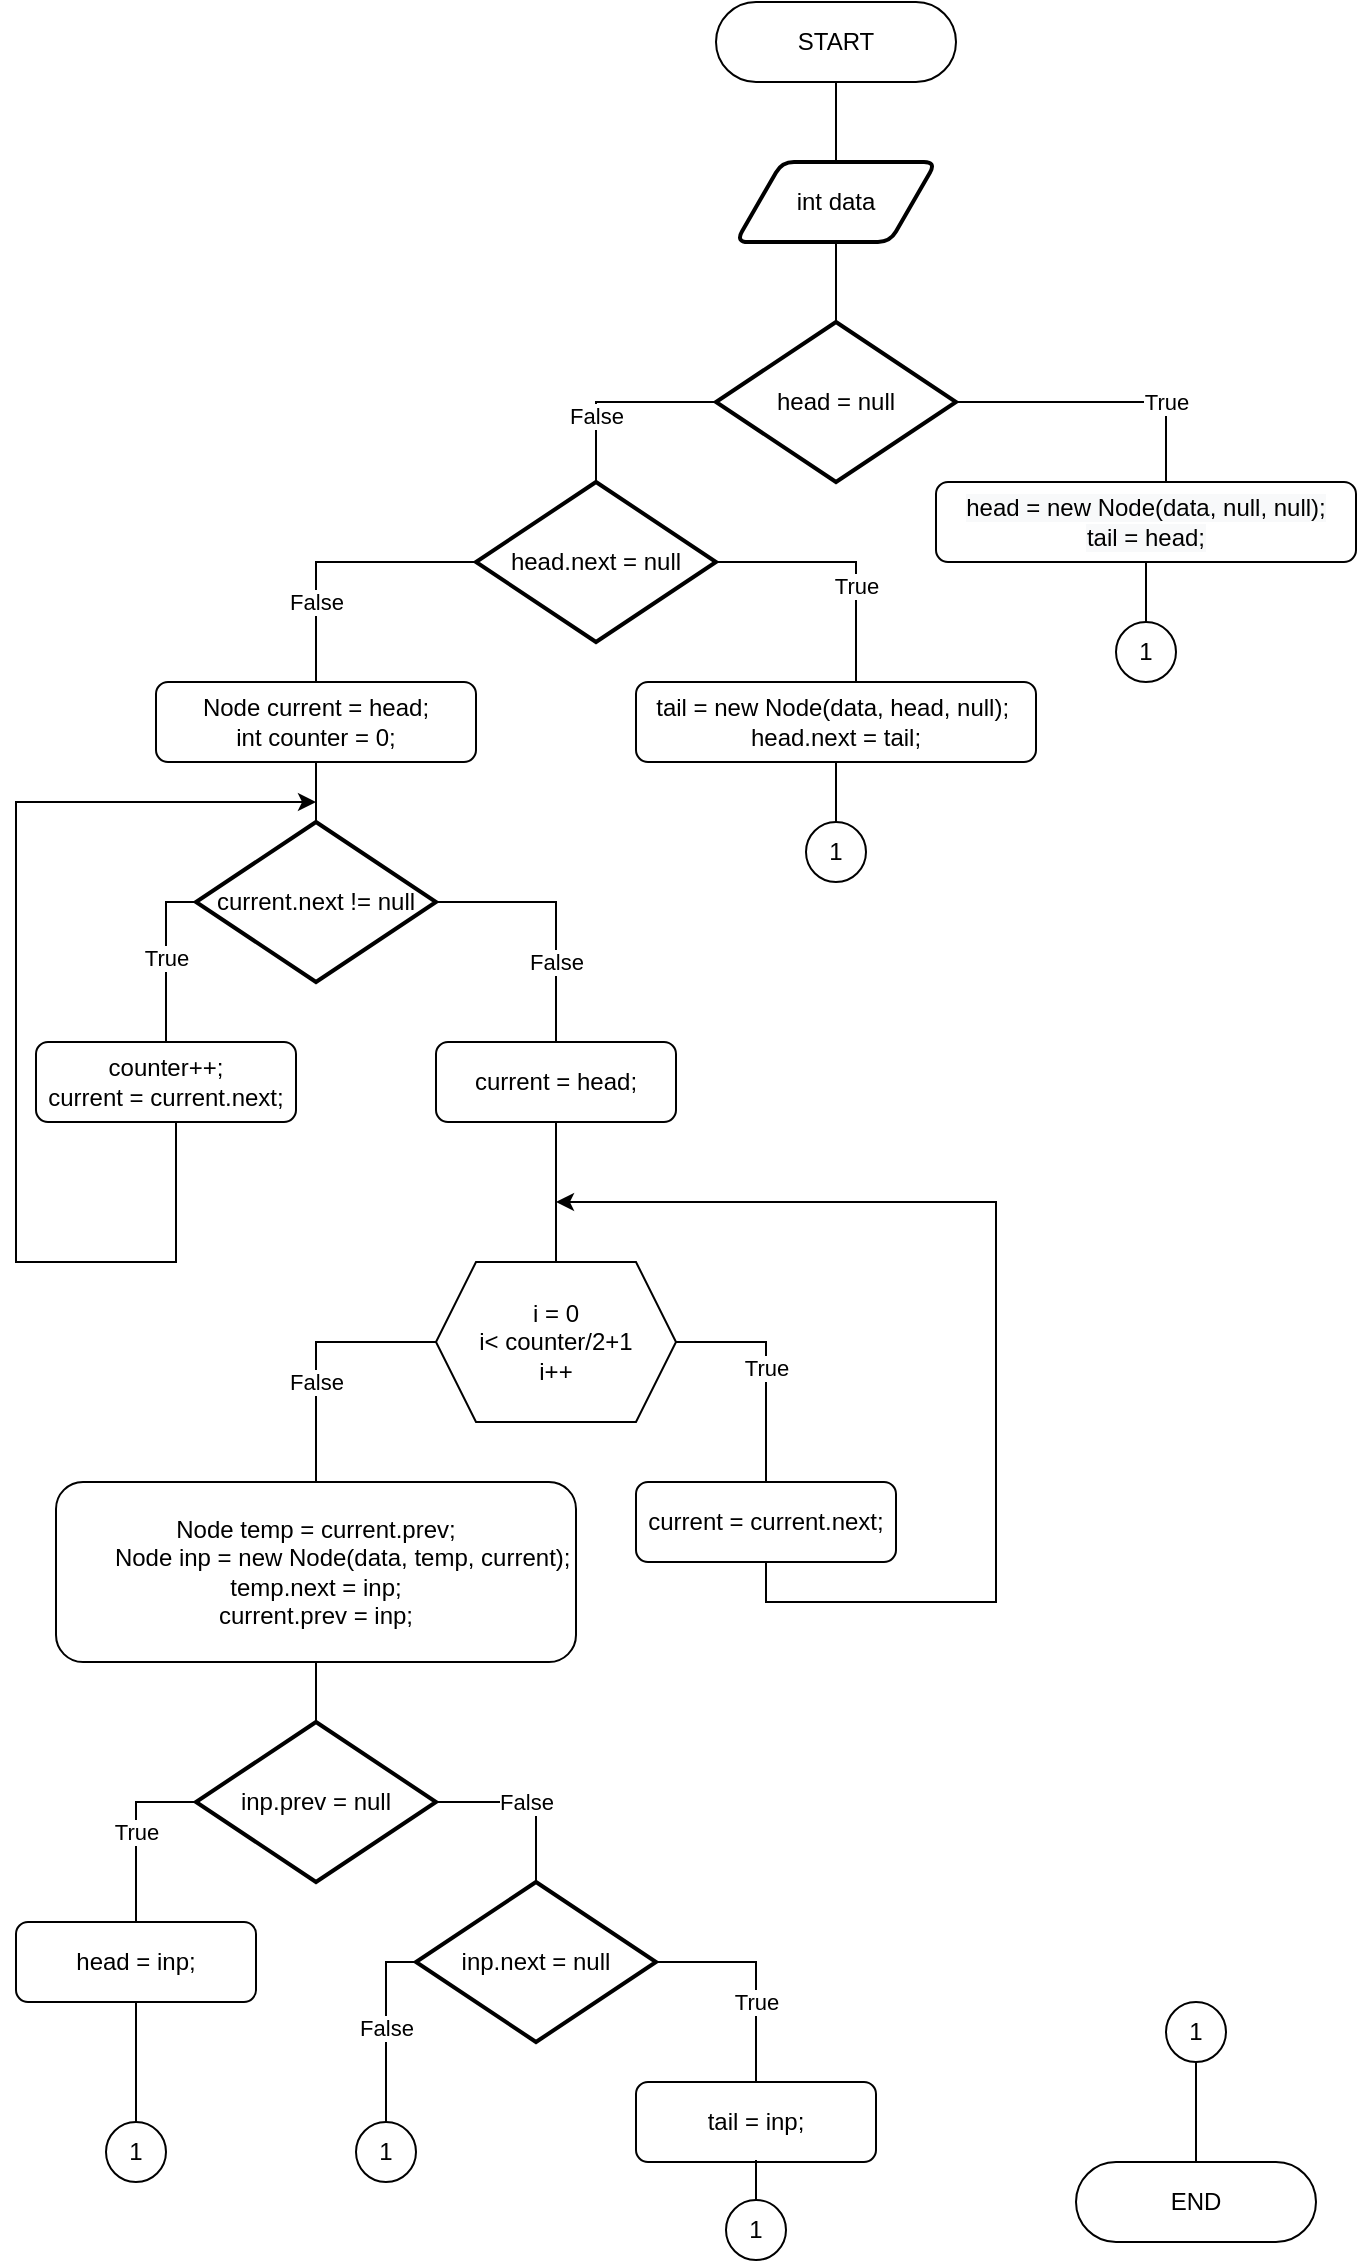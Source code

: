<mxfile version="15.4.0" type="device"><diagram id="bhvGXKdy_UKDUOt5dsCC" name="Page-1"><mxGraphModel dx="1043" dy="663" grid="1" gridSize="10" guides="1" tooltips="1" connect="1" arrows="1" fold="1" page="1" pageScale="1" pageWidth="827" pageHeight="1169" math="0" shadow="0"><root><mxCell id="0"/><mxCell id="1" parent="0"/><mxCell id="uAoDJNiznw24QmJBSRCc-3" value="" style="edgeStyle=orthogonalEdgeStyle;rounded=0;orthogonalLoop=1;jettySize=auto;html=1;endArrow=none;endFill=0;entryX=0.5;entryY=0;entryDx=0;entryDy=0;" parent="1" source="uAoDJNiznw24QmJBSRCc-1" target="KRDZ4jyaXDQQ1WeijEQv-5" edge="1"><mxGeometry relative="1" as="geometry"><mxPoint x="420" y="160" as="targetPoint"/></mxGeometry></mxCell><mxCell id="uAoDJNiznw24QmJBSRCc-1" value="START" style="rounded=1;whiteSpace=wrap;html=1;arcSize=50;" parent="1" vertex="1"><mxGeometry x="360" y="40" width="120" height="40" as="geometry"/></mxCell><mxCell id="KRDZ4jyaXDQQ1WeijEQv-2" value="" style="edgeStyle=orthogonalEdgeStyle;rounded=0;orthogonalLoop=1;jettySize=auto;html=1;endArrow=none;endFill=0;exitX=0.5;exitY=1;exitDx=0;exitDy=0;" edge="1" parent="1" source="KRDZ4jyaXDQQ1WeijEQv-5" target="KRDZ4jyaXDQQ1WeijEQv-1"><mxGeometry relative="1" as="geometry"><mxPoint x="420" y="200" as="sourcePoint"/></mxGeometry></mxCell><mxCell id="KRDZ4jyaXDQQ1WeijEQv-4" value="True" style="edgeStyle=orthogonalEdgeStyle;rounded=0;orthogonalLoop=1;jettySize=auto;html=1;entryX=0.5;entryY=0;entryDx=0;entryDy=0;endArrow=none;endFill=0;" edge="1" parent="1" source="KRDZ4jyaXDQQ1WeijEQv-1" target="KRDZ4jyaXDQQ1WeijEQv-3"><mxGeometry x="0.351" relative="1" as="geometry"><Array as="points"><mxPoint x="585" y="240"/></Array><mxPoint as="offset"/></mxGeometry></mxCell><mxCell id="KRDZ4jyaXDQQ1WeijEQv-9" value="False" style="edgeStyle=orthogonalEdgeStyle;rounded=0;orthogonalLoop=1;jettySize=auto;html=1;entryX=0.5;entryY=0;entryDx=0;entryDy=0;entryPerimeter=0;endArrow=none;endFill=0;" edge="1" parent="1" source="KRDZ4jyaXDQQ1WeijEQv-1" target="KRDZ4jyaXDQQ1WeijEQv-8"><mxGeometry x="0.333" relative="1" as="geometry"><Array as="points"><mxPoint x="300" y="240"/></Array><mxPoint as="offset"/></mxGeometry></mxCell><mxCell id="KRDZ4jyaXDQQ1WeijEQv-1" value="head = null" style="strokeWidth=2;html=1;shape=mxgraph.flowchart.decision;whiteSpace=wrap;" vertex="1" parent="1"><mxGeometry x="360" y="200" width="120" height="80" as="geometry"/></mxCell><mxCell id="KRDZ4jyaXDQQ1WeijEQv-7" value="" style="edgeStyle=orthogonalEdgeStyle;rounded=0;orthogonalLoop=1;jettySize=auto;html=1;endArrow=none;endFill=0;" edge="1" parent="1" source="KRDZ4jyaXDQQ1WeijEQv-3" target="KRDZ4jyaXDQQ1WeijEQv-6"><mxGeometry relative="1" as="geometry"/></mxCell><mxCell id="KRDZ4jyaXDQQ1WeijEQv-3" value="&#10;&#10;&lt;span style=&quot;color: rgb(0, 0, 0); font-family: helvetica; font-size: 12px; font-style: normal; font-weight: 400; letter-spacing: normal; text-align: center; text-indent: 0px; text-transform: none; word-spacing: 0px; background-color: rgb(248, 249, 250); display: inline; float: none;&quot;&gt;head = new Node(data, null, null);&lt;/span&gt;&lt;br style=&quot;color: rgb(0, 0, 0); font-family: helvetica; font-size: 12px; font-style: normal; font-weight: 400; letter-spacing: normal; text-align: center; text-indent: 0px; text-transform: none; word-spacing: 0px; background-color: rgb(248, 249, 250);&quot;&gt;&lt;span style=&quot;color: rgb(0, 0, 0); font-family: helvetica; font-size: 12px; font-style: normal; font-weight: 400; letter-spacing: normal; text-align: center; text-indent: 0px; text-transform: none; word-spacing: 0px; background-color: rgb(248, 249, 250); display: inline; float: none;&quot;&gt;tail = head;&lt;/span&gt;&#10;&#10;" style="rounded=1;whiteSpace=wrap;html=1;" vertex="1" parent="1"><mxGeometry x="470" y="280" width="210" height="40" as="geometry"/></mxCell><mxCell id="KRDZ4jyaXDQQ1WeijEQv-5" value="int data" style="shape=parallelogram;html=1;strokeWidth=2;perimeter=parallelogramPerimeter;whiteSpace=wrap;rounded=1;arcSize=12;size=0.23;" vertex="1" parent="1"><mxGeometry x="370" y="120" width="100" height="40" as="geometry"/></mxCell><mxCell id="KRDZ4jyaXDQQ1WeijEQv-6" value="1" style="ellipse;whiteSpace=wrap;html=1;aspect=fixed;" vertex="1" parent="1"><mxGeometry x="560" y="350" width="30" height="30" as="geometry"/></mxCell><mxCell id="KRDZ4jyaXDQQ1WeijEQv-11" value="True" style="edgeStyle=orthogonalEdgeStyle;rounded=0;orthogonalLoop=1;jettySize=auto;html=1;endArrow=none;endFill=0;entryX=0.5;entryY=0;entryDx=0;entryDy=0;" edge="1" parent="1" source="KRDZ4jyaXDQQ1WeijEQv-8" target="KRDZ4jyaXDQQ1WeijEQv-10"><mxGeometry x="0.167" relative="1" as="geometry"><Array as="points"><mxPoint x="430" y="320"/></Array><mxPoint as="offset"/></mxGeometry></mxCell><mxCell id="KRDZ4jyaXDQQ1WeijEQv-15" value="False" style="edgeStyle=orthogonalEdgeStyle;rounded=0;orthogonalLoop=1;jettySize=auto;html=1;entryX=0.5;entryY=0;entryDx=0;entryDy=0;endArrow=none;endFill=0;" edge="1" parent="1" source="KRDZ4jyaXDQQ1WeijEQv-8" target="KRDZ4jyaXDQQ1WeijEQv-14"><mxGeometry x="0.429" relative="1" as="geometry"><Array as="points"><mxPoint x="160" y="320"/></Array><mxPoint as="offset"/></mxGeometry></mxCell><mxCell id="KRDZ4jyaXDQQ1WeijEQv-8" value="head.next = null" style="strokeWidth=2;html=1;shape=mxgraph.flowchart.decision;whiteSpace=wrap;" vertex="1" parent="1"><mxGeometry x="240" y="280" width="120" height="80" as="geometry"/></mxCell><mxCell id="KRDZ4jyaXDQQ1WeijEQv-13" value="" style="edgeStyle=orthogonalEdgeStyle;rounded=0;orthogonalLoop=1;jettySize=auto;html=1;endArrow=none;endFill=0;" edge="1" parent="1" source="KRDZ4jyaXDQQ1WeijEQv-10" target="KRDZ4jyaXDQQ1WeijEQv-12"><mxGeometry relative="1" as="geometry"/></mxCell><mxCell id="KRDZ4jyaXDQQ1WeijEQv-10" value="tail = new Node(data, head, null);&amp;nbsp; head.next = tail;" style="rounded=1;whiteSpace=wrap;html=1;" vertex="1" parent="1"><mxGeometry x="320" y="380" width="200" height="40" as="geometry"/></mxCell><mxCell id="KRDZ4jyaXDQQ1WeijEQv-12" value="1" style="ellipse;whiteSpace=wrap;html=1;aspect=fixed;" vertex="1" parent="1"><mxGeometry x="405" y="450" width="30" height="30" as="geometry"/></mxCell><mxCell id="KRDZ4jyaXDQQ1WeijEQv-17" value="" style="edgeStyle=orthogonalEdgeStyle;rounded=0;orthogonalLoop=1;jettySize=auto;html=1;endArrow=none;endFill=0;" edge="1" parent="1" source="KRDZ4jyaXDQQ1WeijEQv-14" target="KRDZ4jyaXDQQ1WeijEQv-16"><mxGeometry relative="1" as="geometry"/></mxCell><mxCell id="KRDZ4jyaXDQQ1WeijEQv-14" value="Node current = head;&lt;br&gt;int counter = 0;" style="rounded=1;whiteSpace=wrap;html=1;" vertex="1" parent="1"><mxGeometry x="80" y="380" width="160" height="40" as="geometry"/></mxCell><mxCell id="KRDZ4jyaXDQQ1WeijEQv-19" value="True" style="edgeStyle=orthogonalEdgeStyle;rounded=0;orthogonalLoop=1;jettySize=auto;html=1;entryX=0.5;entryY=0;entryDx=0;entryDy=0;endArrow=none;endFill=0;" edge="1" parent="1" source="KRDZ4jyaXDQQ1WeijEQv-16" target="KRDZ4jyaXDQQ1WeijEQv-18"><mxGeometry relative="1" as="geometry"><Array as="points"><mxPoint x="85" y="490"/></Array></mxGeometry></mxCell><mxCell id="KRDZ4jyaXDQQ1WeijEQv-22" value="False" style="edgeStyle=orthogonalEdgeStyle;rounded=0;orthogonalLoop=1;jettySize=auto;html=1;entryX=0.5;entryY=0;entryDx=0;entryDy=0;endArrow=none;endFill=0;" edge="1" parent="1" source="KRDZ4jyaXDQQ1WeijEQv-16" target="KRDZ4jyaXDQQ1WeijEQv-21"><mxGeometry x="0.385" relative="1" as="geometry"><Array as="points"><mxPoint x="280" y="490"/></Array><mxPoint as="offset"/></mxGeometry></mxCell><mxCell id="KRDZ4jyaXDQQ1WeijEQv-16" value="current.next != null" style="strokeWidth=2;html=1;shape=mxgraph.flowchart.decision;whiteSpace=wrap;" vertex="1" parent="1"><mxGeometry x="100" y="450" width="120" height="80" as="geometry"/></mxCell><mxCell id="KRDZ4jyaXDQQ1WeijEQv-20" style="edgeStyle=orthogonalEdgeStyle;rounded=0;orthogonalLoop=1;jettySize=auto;html=1;endArrow=classic;endFill=1;" edge="1" parent="1" source="KRDZ4jyaXDQQ1WeijEQv-18"><mxGeometry relative="1" as="geometry"><mxPoint x="160" y="440" as="targetPoint"/><Array as="points"><mxPoint x="90" y="670"/><mxPoint x="10" y="670"/><mxPoint x="10" y="440"/></Array></mxGeometry></mxCell><mxCell id="KRDZ4jyaXDQQ1WeijEQv-18" value="counter++;&lt;br&gt;current = current.next;" style="rounded=1;whiteSpace=wrap;html=1;" vertex="1" parent="1"><mxGeometry x="20" y="560" width="130" height="40" as="geometry"/></mxCell><mxCell id="KRDZ4jyaXDQQ1WeijEQv-24" value="" style="edgeStyle=orthogonalEdgeStyle;rounded=0;orthogonalLoop=1;jettySize=auto;html=1;endArrow=none;endFill=0;" edge="1" parent="1" source="KRDZ4jyaXDQQ1WeijEQv-21" target="KRDZ4jyaXDQQ1WeijEQv-23"><mxGeometry relative="1" as="geometry"/></mxCell><mxCell id="KRDZ4jyaXDQQ1WeijEQv-21" value="current = head;" style="rounded=1;whiteSpace=wrap;html=1;" vertex="1" parent="1"><mxGeometry x="220" y="560" width="120" height="40" as="geometry"/></mxCell><mxCell id="KRDZ4jyaXDQQ1WeijEQv-27" value="True" style="edgeStyle=orthogonalEdgeStyle;rounded=0;orthogonalLoop=1;jettySize=auto;html=1;entryX=0.5;entryY=0;entryDx=0;entryDy=0;endArrow=none;endFill=0;" edge="1" parent="1" source="KRDZ4jyaXDQQ1WeijEQv-23" target="KRDZ4jyaXDQQ1WeijEQv-25"><mxGeometry relative="1" as="geometry"><Array as="points"><mxPoint x="385" y="710"/></Array></mxGeometry></mxCell><mxCell id="KRDZ4jyaXDQQ1WeijEQv-29" value="False" style="edgeStyle=orthogonalEdgeStyle;rounded=0;orthogonalLoop=1;jettySize=auto;html=1;entryX=0.5;entryY=0;entryDx=0;entryDy=0;endArrow=none;endFill=0;" edge="1" parent="1" source="KRDZ4jyaXDQQ1WeijEQv-23" target="KRDZ4jyaXDQQ1WeijEQv-28"><mxGeometry x="0.231" relative="1" as="geometry"><Array as="points"><mxPoint x="160" y="710"/></Array><mxPoint as="offset"/></mxGeometry></mxCell><mxCell id="KRDZ4jyaXDQQ1WeijEQv-23" value="i = 0&lt;br&gt;i&amp;lt; counter/2+1&lt;br&gt;i++" style="shape=hexagon;perimeter=hexagonPerimeter2;whiteSpace=wrap;html=1;fixedSize=1;" vertex="1" parent="1"><mxGeometry x="220" y="670" width="120" height="80" as="geometry"/></mxCell><mxCell id="KRDZ4jyaXDQQ1WeijEQv-26" style="edgeStyle=orthogonalEdgeStyle;rounded=0;orthogonalLoop=1;jettySize=auto;html=1;endArrow=classic;endFill=1;exitX=0.5;exitY=1;exitDx=0;exitDy=0;" edge="1" parent="1" source="KRDZ4jyaXDQQ1WeijEQv-25"><mxGeometry relative="1" as="geometry"><mxPoint x="280" y="640" as="targetPoint"/><Array as="points"><mxPoint x="385" y="840"/><mxPoint x="500" y="840"/><mxPoint x="500" y="640"/></Array></mxGeometry></mxCell><mxCell id="KRDZ4jyaXDQQ1WeijEQv-25" value="current = current.next;" style="rounded=1;whiteSpace=wrap;html=1;" vertex="1" parent="1"><mxGeometry x="320" y="780" width="130" height="40" as="geometry"/></mxCell><mxCell id="KRDZ4jyaXDQQ1WeijEQv-31" value="" style="edgeStyle=orthogonalEdgeStyle;rounded=0;orthogonalLoop=1;jettySize=auto;html=1;endArrow=none;endFill=0;" edge="1" parent="1" source="KRDZ4jyaXDQQ1WeijEQv-28" target="KRDZ4jyaXDQQ1WeijEQv-30"><mxGeometry relative="1" as="geometry"/></mxCell><mxCell id="KRDZ4jyaXDQQ1WeijEQv-28" value="Node temp = current.prev;&lt;br&gt;&amp;nbsp; &amp;nbsp; &amp;nbsp; &amp;nbsp; Node inp = new Node(data, temp, current);&lt;br&gt;temp.next = inp;&lt;br&gt;current.prev = inp;" style="rounded=1;whiteSpace=wrap;html=1;" vertex="1" parent="1"><mxGeometry x="30" y="780" width="260" height="90" as="geometry"/></mxCell><mxCell id="KRDZ4jyaXDQQ1WeijEQv-33" value="True" style="edgeStyle=orthogonalEdgeStyle;rounded=0;orthogonalLoop=1;jettySize=auto;html=1;entryX=0.5;entryY=0;entryDx=0;entryDy=0;endArrow=none;endFill=0;" edge="1" parent="1" source="KRDZ4jyaXDQQ1WeijEQv-30" target="KRDZ4jyaXDQQ1WeijEQv-32"><mxGeometry relative="1" as="geometry"><Array as="points"><mxPoint x="70" y="940"/></Array></mxGeometry></mxCell><mxCell id="KRDZ4jyaXDQQ1WeijEQv-36" value="False" style="edgeStyle=orthogonalEdgeStyle;rounded=0;orthogonalLoop=1;jettySize=auto;html=1;entryX=0.5;entryY=0;entryDx=0;entryDy=0;entryPerimeter=0;endArrow=none;endFill=0;" edge="1" parent="1" source="KRDZ4jyaXDQQ1WeijEQv-30" target="KRDZ4jyaXDQQ1WeijEQv-35"><mxGeometry relative="1" as="geometry"><Array as="points"><mxPoint x="270" y="940"/></Array></mxGeometry></mxCell><mxCell id="KRDZ4jyaXDQQ1WeijEQv-30" value="inp.prev = null" style="strokeWidth=2;html=1;shape=mxgraph.flowchart.decision;whiteSpace=wrap;" vertex="1" parent="1"><mxGeometry x="100" y="900" width="120" height="80" as="geometry"/></mxCell><mxCell id="KRDZ4jyaXDQQ1WeijEQv-39" value="" style="edgeStyle=orthogonalEdgeStyle;rounded=0;orthogonalLoop=1;jettySize=auto;html=1;endArrow=none;endFill=0;" edge="1" parent="1" source="KRDZ4jyaXDQQ1WeijEQv-32" target="KRDZ4jyaXDQQ1WeijEQv-38"><mxGeometry relative="1" as="geometry"/></mxCell><mxCell id="KRDZ4jyaXDQQ1WeijEQv-32" value="head = inp;" style="rounded=1;whiteSpace=wrap;html=1;" vertex="1" parent="1"><mxGeometry x="10" y="1000" width="120" height="40" as="geometry"/></mxCell><mxCell id="KRDZ4jyaXDQQ1WeijEQv-34" value="tail = inp;" style="rounded=1;whiteSpace=wrap;html=1;" vertex="1" parent="1"><mxGeometry x="320" y="1080" width="120" height="40" as="geometry"/></mxCell><mxCell id="KRDZ4jyaXDQQ1WeijEQv-37" value="True" style="edgeStyle=orthogonalEdgeStyle;rounded=0;orthogonalLoop=1;jettySize=auto;html=1;entryX=0.5;entryY=0;entryDx=0;entryDy=0;endArrow=none;endFill=0;" edge="1" parent="1" source="KRDZ4jyaXDQQ1WeijEQv-35" target="KRDZ4jyaXDQQ1WeijEQv-34"><mxGeometry x="0.273" relative="1" as="geometry"><Array as="points"><mxPoint x="380" y="1020"/></Array><mxPoint as="offset"/></mxGeometry></mxCell><mxCell id="KRDZ4jyaXDQQ1WeijEQv-43" value="False" style="edgeStyle=orthogonalEdgeStyle;rounded=0;orthogonalLoop=1;jettySize=auto;html=1;entryX=0.5;entryY=0;entryDx=0;entryDy=0;endArrow=none;endFill=0;" edge="1" parent="1" source="KRDZ4jyaXDQQ1WeijEQv-35" target="KRDZ4jyaXDQQ1WeijEQv-42"><mxGeometry relative="1" as="geometry"><Array as="points"><mxPoint x="195" y="1020"/></Array></mxGeometry></mxCell><mxCell id="KRDZ4jyaXDQQ1WeijEQv-35" value="inp.next = null" style="strokeWidth=2;html=1;shape=mxgraph.flowchart.decision;whiteSpace=wrap;" vertex="1" parent="1"><mxGeometry x="210" y="980" width="120" height="80" as="geometry"/></mxCell><mxCell id="KRDZ4jyaXDQQ1WeijEQv-38" value="1" style="ellipse;whiteSpace=wrap;html=1;aspect=fixed;" vertex="1" parent="1"><mxGeometry x="55" y="1100" width="30" height="30" as="geometry"/></mxCell><mxCell id="KRDZ4jyaXDQQ1WeijEQv-41" value="" style="edgeStyle=orthogonalEdgeStyle;rounded=0;orthogonalLoop=1;jettySize=auto;html=1;endArrow=none;endFill=0;" edge="1" parent="1" source="KRDZ4jyaXDQQ1WeijEQv-40" target="KRDZ4jyaXDQQ1WeijEQv-34"><mxGeometry relative="1" as="geometry"/></mxCell><mxCell id="KRDZ4jyaXDQQ1WeijEQv-40" value="1" style="ellipse;whiteSpace=wrap;html=1;aspect=fixed;" vertex="1" parent="1"><mxGeometry x="365" y="1139" width="30" height="30" as="geometry"/></mxCell><mxCell id="KRDZ4jyaXDQQ1WeijEQv-42" value="1" style="ellipse;whiteSpace=wrap;html=1;aspect=fixed;" vertex="1" parent="1"><mxGeometry x="180" y="1100" width="30" height="30" as="geometry"/></mxCell><mxCell id="KRDZ4jyaXDQQ1WeijEQv-44" value="END" style="rounded=1;whiteSpace=wrap;html=1;arcSize=50;" vertex="1" parent="1"><mxGeometry x="540" y="1120" width="120" height="40" as="geometry"/></mxCell><mxCell id="KRDZ4jyaXDQQ1WeijEQv-46" value="" style="edgeStyle=orthogonalEdgeStyle;rounded=0;orthogonalLoop=1;jettySize=auto;html=1;endArrow=none;endFill=0;" edge="1" parent="1" source="KRDZ4jyaXDQQ1WeijEQv-45" target="KRDZ4jyaXDQQ1WeijEQv-44"><mxGeometry relative="1" as="geometry"/></mxCell><mxCell id="KRDZ4jyaXDQQ1WeijEQv-45" value="1" style="ellipse;whiteSpace=wrap;html=1;aspect=fixed;" vertex="1" parent="1"><mxGeometry x="585" y="1040" width="30" height="30" as="geometry"/></mxCell></root></mxGraphModel></diagram></mxfile>